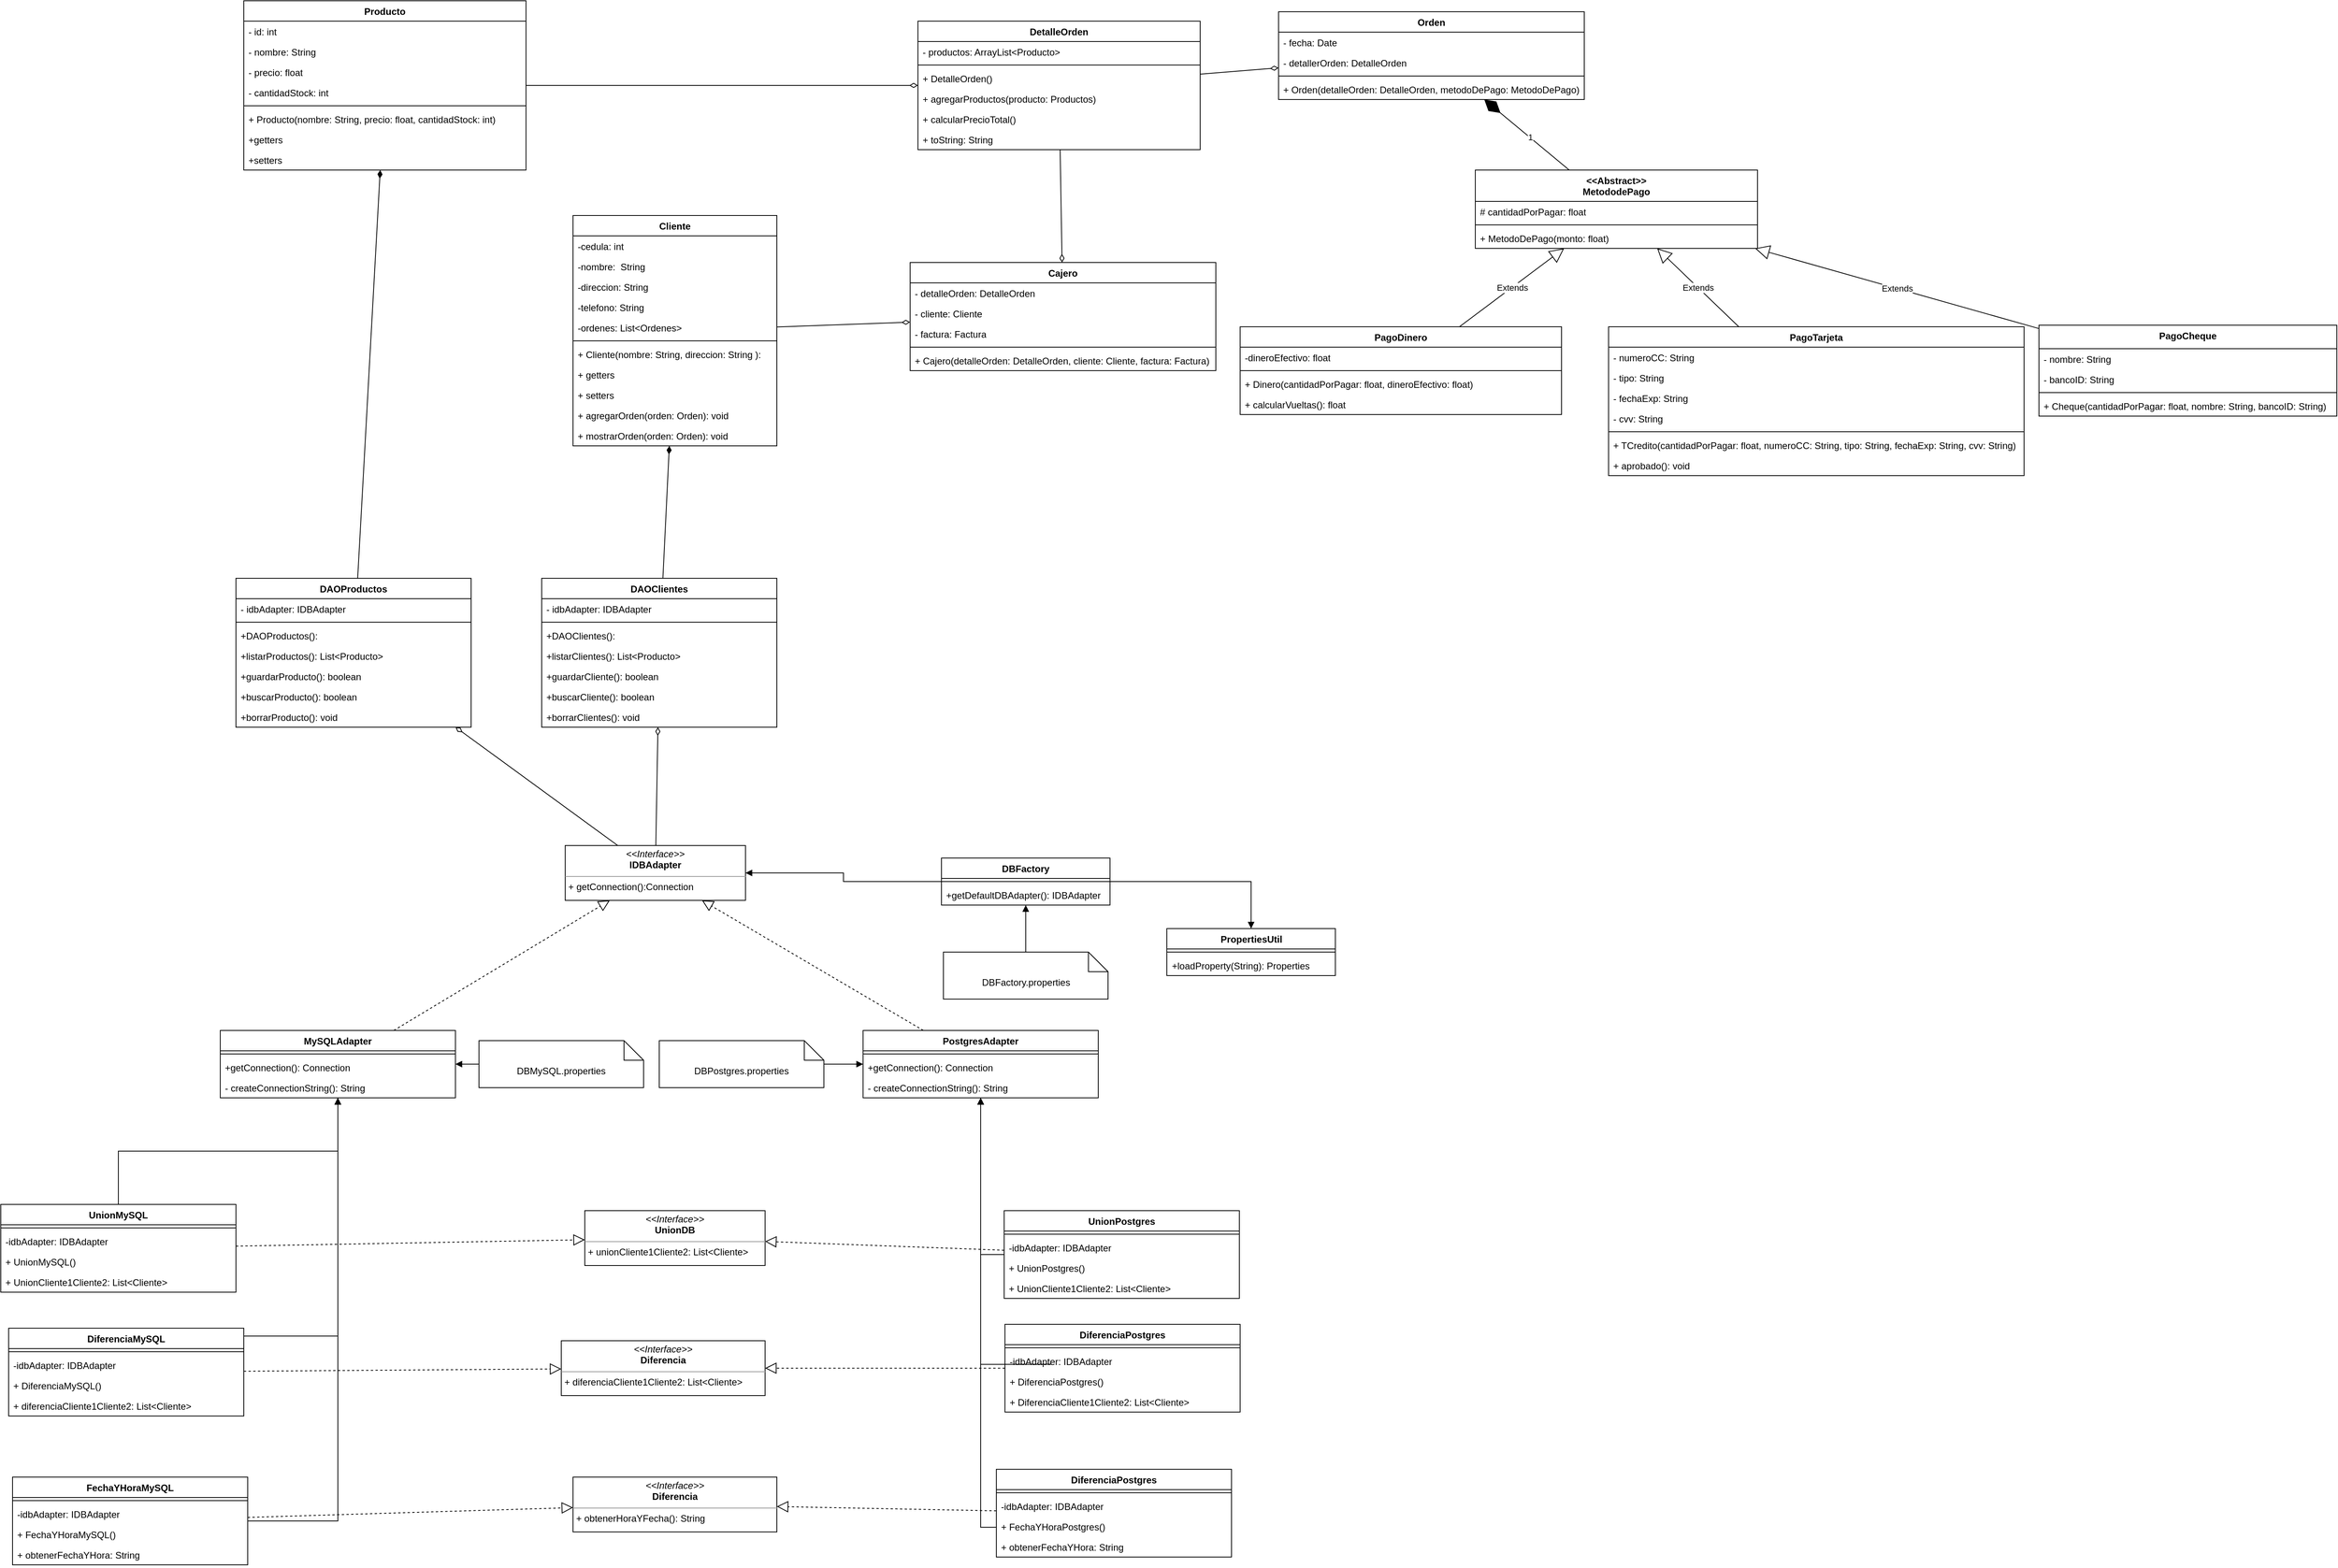 <mxfile version="22.1.3" type="github">
  <diagram id="C5RBs43oDa-KdzZeNtuy" name="Page-1">
    <mxGraphModel dx="3534" dy="855" grid="1" gridSize="10" guides="1" tooltips="1" connect="1" arrows="1" fold="1" page="1" pageScale="1" pageWidth="827" pageHeight="1169" math="0" shadow="0">
      <root>
        <mxCell id="WIyWlLk6GJQsqaUBKTNV-0" />
        <mxCell id="WIyWlLk6GJQsqaUBKTNV-1" parent="WIyWlLk6GJQsqaUBKTNV-0" />
        <mxCell id="NSn22QtmJ7fBmJfe4fet-0" value="Producto" style="swimlane;fontStyle=1;align=center;verticalAlign=top;childLayout=stackLayout;horizontal=1;startSize=26;horizontalStack=0;resizeParent=1;resizeParentMax=0;resizeLast=0;collapsible=1;marginBottom=0;whiteSpace=wrap;html=1;" vertex="1" parent="WIyWlLk6GJQsqaUBKTNV-1">
          <mxGeometry x="-1090" y="86" width="360" height="216" as="geometry" />
        </mxCell>
        <mxCell id="NSn22QtmJ7fBmJfe4fet-4" value="- id: int" style="text;strokeColor=none;fillColor=none;align=left;verticalAlign=top;spacingLeft=4;spacingRight=4;overflow=hidden;rotatable=0;points=[[0,0.5],[1,0.5]];portConstraint=eastwest;whiteSpace=wrap;html=1;" vertex="1" parent="NSn22QtmJ7fBmJfe4fet-0">
          <mxGeometry y="26" width="360" height="26" as="geometry" />
        </mxCell>
        <mxCell id="NSn22QtmJ7fBmJfe4fet-1" value="- nombre: String" style="text;strokeColor=none;fillColor=none;align=left;verticalAlign=top;spacingLeft=4;spacingRight=4;overflow=hidden;rotatable=0;points=[[0,0.5],[1,0.5]];portConstraint=eastwest;whiteSpace=wrap;html=1;" vertex="1" parent="NSn22QtmJ7fBmJfe4fet-0">
          <mxGeometry y="52" width="360" height="26" as="geometry" />
        </mxCell>
        <mxCell id="NSn22QtmJ7fBmJfe4fet-2" value="- precio: float" style="text;strokeColor=none;fillColor=none;align=left;verticalAlign=top;spacingLeft=4;spacingRight=4;overflow=hidden;rotatable=0;points=[[0,0.5],[1,0.5]];portConstraint=eastwest;whiteSpace=wrap;html=1;" vertex="1" parent="NSn22QtmJ7fBmJfe4fet-0">
          <mxGeometry y="78" width="360" height="26" as="geometry" />
        </mxCell>
        <mxCell id="NSn22QtmJ7fBmJfe4fet-3" value="- cantidadStock: int" style="text;strokeColor=none;fillColor=none;align=left;verticalAlign=top;spacingLeft=4;spacingRight=4;overflow=hidden;rotatable=0;points=[[0,0.5],[1,0.5]];portConstraint=eastwest;whiteSpace=wrap;html=1;" vertex="1" parent="NSn22QtmJ7fBmJfe4fet-0">
          <mxGeometry y="104" width="360" height="26" as="geometry" />
        </mxCell>
        <mxCell id="NSn22QtmJ7fBmJfe4fet-5" value="" style="line;strokeWidth=1;fillColor=none;align=left;verticalAlign=middle;spacingTop=-1;spacingLeft=3;spacingRight=3;rotatable=0;labelPosition=right;points=[];portConstraint=eastwest;strokeColor=inherit;" vertex="1" parent="NSn22QtmJ7fBmJfe4fet-0">
          <mxGeometry y="130" width="360" height="8" as="geometry" />
        </mxCell>
        <mxCell id="NSn22QtmJ7fBmJfe4fet-6" value="+ Producto(nombre: String, precio: float, cantidadStock: int)" style="text;strokeColor=none;fillColor=none;align=left;verticalAlign=top;spacingLeft=4;spacingRight=4;overflow=hidden;rotatable=0;points=[[0,0.5],[1,0.5]];portConstraint=eastwest;whiteSpace=wrap;html=1;" vertex="1" parent="NSn22QtmJ7fBmJfe4fet-0">
          <mxGeometry y="138" width="360" height="26" as="geometry" />
        </mxCell>
        <mxCell id="NSn22QtmJ7fBmJfe4fet-7" value="+getters" style="text;strokeColor=none;fillColor=none;align=left;verticalAlign=top;spacingLeft=4;spacingRight=4;overflow=hidden;rotatable=0;points=[[0,0.5],[1,0.5]];portConstraint=eastwest;whiteSpace=wrap;html=1;" vertex="1" parent="NSn22QtmJ7fBmJfe4fet-0">
          <mxGeometry y="164" width="360" height="26" as="geometry" />
        </mxCell>
        <mxCell id="NSn22QtmJ7fBmJfe4fet-8" value="+setters" style="text;strokeColor=none;fillColor=none;align=left;verticalAlign=top;spacingLeft=4;spacingRight=4;overflow=hidden;rotatable=0;points=[[0,0.5],[1,0.5]];portConstraint=eastwest;whiteSpace=wrap;html=1;" vertex="1" parent="NSn22QtmJ7fBmJfe4fet-0">
          <mxGeometry y="190" width="360" height="26" as="geometry" />
        </mxCell>
        <mxCell id="NSn22QtmJ7fBmJfe4fet-9" value="DetalleOrden" style="swimlane;fontStyle=1;align=center;verticalAlign=top;childLayout=stackLayout;horizontal=1;startSize=26;horizontalStack=0;resizeParent=1;resizeParentMax=0;resizeLast=0;collapsible=1;marginBottom=0;whiteSpace=wrap;html=1;" vertex="1" parent="WIyWlLk6GJQsqaUBKTNV-1">
          <mxGeometry x="-230" y="112" width="360" height="164" as="geometry" />
        </mxCell>
        <mxCell id="NSn22QtmJ7fBmJfe4fet-13" value="- productos: ArrayList&amp;lt;Producto&amp;gt;" style="text;strokeColor=none;fillColor=none;align=left;verticalAlign=top;spacingLeft=4;spacingRight=4;overflow=hidden;rotatable=0;points=[[0,0.5],[1,0.5]];portConstraint=eastwest;whiteSpace=wrap;html=1;" vertex="1" parent="NSn22QtmJ7fBmJfe4fet-9">
          <mxGeometry y="26" width="360" height="26" as="geometry" />
        </mxCell>
        <mxCell id="NSn22QtmJ7fBmJfe4fet-14" value="" style="line;strokeWidth=1;fillColor=none;align=left;verticalAlign=middle;spacingTop=-1;spacingLeft=3;spacingRight=3;rotatable=0;labelPosition=right;points=[];portConstraint=eastwest;strokeColor=inherit;" vertex="1" parent="NSn22QtmJ7fBmJfe4fet-9">
          <mxGeometry y="52" width="360" height="8" as="geometry" />
        </mxCell>
        <mxCell id="NSn22QtmJ7fBmJfe4fet-15" value="+ DetalleOrden()" style="text;strokeColor=none;fillColor=none;align=left;verticalAlign=top;spacingLeft=4;spacingRight=4;overflow=hidden;rotatable=0;points=[[0,0.5],[1,0.5]];portConstraint=eastwest;whiteSpace=wrap;html=1;" vertex="1" parent="NSn22QtmJ7fBmJfe4fet-9">
          <mxGeometry y="60" width="360" height="26" as="geometry" />
        </mxCell>
        <mxCell id="NSn22QtmJ7fBmJfe4fet-86" value="+ agregarProductos(producto: Productos)" style="text;strokeColor=none;fillColor=none;align=left;verticalAlign=top;spacingLeft=4;spacingRight=4;overflow=hidden;rotatable=0;points=[[0,0.5],[1,0.5]];portConstraint=eastwest;whiteSpace=wrap;html=1;" vertex="1" parent="NSn22QtmJ7fBmJfe4fet-9">
          <mxGeometry y="86" width="360" height="26" as="geometry" />
        </mxCell>
        <mxCell id="NSn22QtmJ7fBmJfe4fet-16" value="+ calcularPrecioTotal()" style="text;strokeColor=none;fillColor=none;align=left;verticalAlign=top;spacingLeft=4;spacingRight=4;overflow=hidden;rotatable=0;points=[[0,0.5],[1,0.5]];portConstraint=eastwest;whiteSpace=wrap;html=1;" vertex="1" parent="NSn22QtmJ7fBmJfe4fet-9">
          <mxGeometry y="112" width="360" height="26" as="geometry" />
        </mxCell>
        <mxCell id="NSn22QtmJ7fBmJfe4fet-87" value="+ toString: String" style="text;strokeColor=none;fillColor=none;align=left;verticalAlign=top;spacingLeft=4;spacingRight=4;overflow=hidden;rotatable=0;points=[[0,0.5],[1,0.5]];portConstraint=eastwest;whiteSpace=wrap;html=1;" vertex="1" parent="NSn22QtmJ7fBmJfe4fet-9">
          <mxGeometry y="138" width="360" height="26" as="geometry" />
        </mxCell>
        <mxCell id="NSn22QtmJ7fBmJfe4fet-18" value="Cliente" style="swimlane;fontStyle=1;align=center;verticalAlign=top;childLayout=stackLayout;horizontal=1;startSize=26;horizontalStack=0;resizeParent=1;resizeParentMax=0;resizeLast=0;collapsible=1;marginBottom=0;whiteSpace=wrap;html=1;" vertex="1" parent="WIyWlLk6GJQsqaUBKTNV-1">
          <mxGeometry x="-670" y="360" width="260" height="294" as="geometry" />
        </mxCell>
        <mxCell id="NSn22QtmJ7fBmJfe4fet-19" value="-cedula: int" style="text;strokeColor=none;fillColor=none;align=left;verticalAlign=top;spacingLeft=4;spacingRight=4;overflow=hidden;rotatable=0;points=[[0,0.5],[1,0.5]];portConstraint=eastwest;whiteSpace=wrap;html=1;" vertex="1" parent="NSn22QtmJ7fBmJfe4fet-18">
          <mxGeometry y="26" width="260" height="26" as="geometry" />
        </mxCell>
        <mxCell id="NSn22QtmJ7fBmJfe4fet-81" value="-nombre:&amp;nbsp; String" style="text;strokeColor=none;fillColor=none;align=left;verticalAlign=top;spacingLeft=4;spacingRight=4;overflow=hidden;rotatable=0;points=[[0,0.5],[1,0.5]];portConstraint=eastwest;whiteSpace=wrap;html=1;" vertex="1" parent="NSn22QtmJ7fBmJfe4fet-18">
          <mxGeometry y="52" width="260" height="26" as="geometry" />
        </mxCell>
        <mxCell id="NSn22QtmJ7fBmJfe4fet-20" value="-direccion: String" style="text;strokeColor=none;fillColor=none;align=left;verticalAlign=top;spacingLeft=4;spacingRight=4;overflow=hidden;rotatable=0;points=[[0,0.5],[1,0.5]];portConstraint=eastwest;whiteSpace=wrap;html=1;" vertex="1" parent="NSn22QtmJ7fBmJfe4fet-18">
          <mxGeometry y="78" width="260" height="26" as="geometry" />
        </mxCell>
        <mxCell id="NSn22QtmJ7fBmJfe4fet-82" value="-telefono: String" style="text;strokeColor=none;fillColor=none;align=left;verticalAlign=top;spacingLeft=4;spacingRight=4;overflow=hidden;rotatable=0;points=[[0,0.5],[1,0.5]];portConstraint=eastwest;whiteSpace=wrap;html=1;" vertex="1" parent="NSn22QtmJ7fBmJfe4fet-18">
          <mxGeometry y="104" width="260" height="26" as="geometry" />
        </mxCell>
        <mxCell id="NSn22QtmJ7fBmJfe4fet-83" value="-ordenes: List&amp;lt;Ordenes&amp;gt;" style="text;strokeColor=none;fillColor=none;align=left;verticalAlign=top;spacingLeft=4;spacingRight=4;overflow=hidden;rotatable=0;points=[[0,0.5],[1,0.5]];portConstraint=eastwest;whiteSpace=wrap;html=1;" vertex="1" parent="NSn22QtmJ7fBmJfe4fet-18">
          <mxGeometry y="130" width="260" height="26" as="geometry" />
        </mxCell>
        <mxCell id="NSn22QtmJ7fBmJfe4fet-21" value="" style="line;strokeWidth=1;fillColor=none;align=left;verticalAlign=middle;spacingTop=-1;spacingLeft=3;spacingRight=3;rotatable=0;labelPosition=right;points=[];portConstraint=eastwest;strokeColor=inherit;" vertex="1" parent="NSn22QtmJ7fBmJfe4fet-18">
          <mxGeometry y="156" width="260" height="8" as="geometry" />
        </mxCell>
        <mxCell id="NSn22QtmJ7fBmJfe4fet-22" value="+ Cliente(nombre: String, direccion: String ):&amp;nbsp;" style="text;strokeColor=none;fillColor=none;align=left;verticalAlign=top;spacingLeft=4;spacingRight=4;overflow=hidden;rotatable=0;points=[[0,0.5],[1,0.5]];portConstraint=eastwest;whiteSpace=wrap;html=1;" vertex="1" parent="NSn22QtmJ7fBmJfe4fet-18">
          <mxGeometry y="164" width="260" height="26" as="geometry" />
        </mxCell>
        <mxCell id="NSn22QtmJ7fBmJfe4fet-23" value="+ getters" style="text;strokeColor=none;fillColor=none;align=left;verticalAlign=top;spacingLeft=4;spacingRight=4;overflow=hidden;rotatable=0;points=[[0,0.5],[1,0.5]];portConstraint=eastwest;whiteSpace=wrap;html=1;" vertex="1" parent="NSn22QtmJ7fBmJfe4fet-18">
          <mxGeometry y="190" width="260" height="26" as="geometry" />
        </mxCell>
        <mxCell id="NSn22QtmJ7fBmJfe4fet-24" value="+ setters" style="text;strokeColor=none;fillColor=none;align=left;verticalAlign=top;spacingLeft=4;spacingRight=4;overflow=hidden;rotatable=0;points=[[0,0.5],[1,0.5]];portConstraint=eastwest;whiteSpace=wrap;html=1;" vertex="1" parent="NSn22QtmJ7fBmJfe4fet-18">
          <mxGeometry y="216" width="260" height="26" as="geometry" />
        </mxCell>
        <mxCell id="NSn22QtmJ7fBmJfe4fet-84" value="+ agregarOrden(orden: Orden): void" style="text;strokeColor=none;fillColor=none;align=left;verticalAlign=top;spacingLeft=4;spacingRight=4;overflow=hidden;rotatable=0;points=[[0,0.5],[1,0.5]];portConstraint=eastwest;whiteSpace=wrap;html=1;" vertex="1" parent="NSn22QtmJ7fBmJfe4fet-18">
          <mxGeometry y="242" width="260" height="26" as="geometry" />
        </mxCell>
        <mxCell id="NSn22QtmJ7fBmJfe4fet-85" value="+ mostrarOrden(orden: Orden): void" style="text;strokeColor=none;fillColor=none;align=left;verticalAlign=top;spacingLeft=4;spacingRight=4;overflow=hidden;rotatable=0;points=[[0,0.5],[1,0.5]];portConstraint=eastwest;whiteSpace=wrap;html=1;" vertex="1" parent="NSn22QtmJ7fBmJfe4fet-18">
          <mxGeometry y="268" width="260" height="26" as="geometry" />
        </mxCell>
        <mxCell id="NSn22QtmJ7fBmJfe4fet-47" value="Extends" style="endArrow=block;endSize=16;endFill=0;html=1;rounded=0;" edge="1" parent="WIyWlLk6GJQsqaUBKTNV-1" target="NSn22QtmJ7fBmJfe4fet-93" source="NSn22QtmJ7fBmJfe4fet-118">
          <mxGeometry width="160" relative="1" as="geometry">
            <mxPoint x="650.208" y="622" as="sourcePoint" />
            <mxPoint x="803.5" y="421.37" as="targetPoint" />
          </mxGeometry>
        </mxCell>
        <mxCell id="NSn22QtmJ7fBmJfe4fet-48" value="Extends" style="endArrow=block;endSize=16;endFill=0;html=1;rounded=0;" edge="1" parent="WIyWlLk6GJQsqaUBKTNV-1" source="NSn22QtmJ7fBmJfe4fet-110" target="NSn22QtmJ7fBmJfe4fet-93">
          <mxGeometry width="160" relative="1" as="geometry">
            <mxPoint x="663.5" y="441.37" as="sourcePoint" />
            <mxPoint x="609.5" y="334.37" as="targetPoint" />
            <Array as="points" />
          </mxGeometry>
        </mxCell>
        <mxCell id="NSn22QtmJ7fBmJfe4fet-49" value="Extends" style="endArrow=block;endSize=16;endFill=0;html=1;rounded=0;" edge="1" parent="WIyWlLk6GJQsqaUBKTNV-1" source="NSn22QtmJ7fBmJfe4fet-100" target="NSn22QtmJ7fBmJfe4fet-93">
          <mxGeometry width="160" relative="1" as="geometry">
            <mxPoint x="1241" y="508.675" as="sourcePoint" />
            <mxPoint x="619.5" y="344.37" as="targetPoint" />
          </mxGeometry>
        </mxCell>
        <mxCell id="NSn22QtmJ7fBmJfe4fet-50" style="edgeStyle=none;shape=connector;rounded=0;orthogonalLoop=1;jettySize=auto;html=1;labelBackgroundColor=default;strokeColor=default;align=left;verticalAlign=bottom;fontFamily=Helvetica;fontSize=11;fontColor=default;endArrow=diamondThin;endFill=1;endSize=24;" edge="1" parent="WIyWlLk6GJQsqaUBKTNV-1" source="NSn22QtmJ7fBmJfe4fet-93" target="NSn22QtmJ7fBmJfe4fet-123">
          <mxGeometry relative="1" as="geometry">
            <mxPoint x="472" y="573" as="targetPoint" />
          </mxGeometry>
        </mxCell>
        <mxCell id="NSn22QtmJ7fBmJfe4fet-51" value="1" style="edgeLabel;html=1;align=center;verticalAlign=middle;resizable=0;points=[];fontSize=11;fontFamily=Helvetica;fontColor=default;" vertex="1" connectable="0" parent="NSn22QtmJ7fBmJfe4fet-50">
          <mxGeometry x="-0.067" relative="1" as="geometry">
            <mxPoint as="offset" />
          </mxGeometry>
        </mxCell>
        <mxCell id="NSn22QtmJ7fBmJfe4fet-64" value="DAOProductos" style="swimlane;fontStyle=1;align=center;verticalAlign=top;childLayout=stackLayout;horizontal=1;startSize=26;horizontalStack=0;resizeParent=1;resizeParentMax=0;resizeLast=0;collapsible=1;marginBottom=0;whiteSpace=wrap;html=1;" vertex="1" parent="WIyWlLk6GJQsqaUBKTNV-1">
          <mxGeometry x="-1100" y="823" width="300" height="190" as="geometry" />
        </mxCell>
        <mxCell id="NSn22QtmJ7fBmJfe4fet-65" value="- idbAdapter: IDBAdapter" style="text;strokeColor=none;fillColor=none;align=left;verticalAlign=top;spacingLeft=4;spacingRight=4;overflow=hidden;rotatable=0;points=[[0,0.5],[1,0.5]];portConstraint=eastwest;whiteSpace=wrap;html=1;" vertex="1" parent="NSn22QtmJ7fBmJfe4fet-64">
          <mxGeometry y="26" width="300" height="26" as="geometry" />
        </mxCell>
        <mxCell id="NSn22QtmJ7fBmJfe4fet-66" value="" style="line;strokeWidth=1;fillColor=none;align=left;verticalAlign=middle;spacingTop=-1;spacingLeft=3;spacingRight=3;rotatable=0;labelPosition=right;points=[];portConstraint=eastwest;strokeColor=inherit;" vertex="1" parent="NSn22QtmJ7fBmJfe4fet-64">
          <mxGeometry y="52" width="300" height="8" as="geometry" />
        </mxCell>
        <mxCell id="NSn22QtmJ7fBmJfe4fet-67" value="+DAOProductos():" style="text;strokeColor=none;fillColor=none;align=left;verticalAlign=top;spacingLeft=4;spacingRight=4;overflow=hidden;rotatable=0;points=[[0,0.5],[1,0.5]];portConstraint=eastwest;whiteSpace=wrap;html=1;" vertex="1" parent="NSn22QtmJ7fBmJfe4fet-64">
          <mxGeometry y="60" width="300" height="26" as="geometry" />
        </mxCell>
        <mxCell id="NSn22QtmJ7fBmJfe4fet-69" value="+listarProductos(): List&amp;lt;Producto&amp;gt;" style="text;strokeColor=none;fillColor=none;align=left;verticalAlign=top;spacingLeft=4;spacingRight=4;overflow=hidden;rotatable=0;points=[[0,0.5],[1,0.5]];portConstraint=eastwest;whiteSpace=wrap;html=1;" vertex="1" parent="NSn22QtmJ7fBmJfe4fet-64">
          <mxGeometry y="86" width="300" height="26" as="geometry" />
        </mxCell>
        <mxCell id="NSn22QtmJ7fBmJfe4fet-71" value="+guardarProducto(): boolean" style="text;strokeColor=none;fillColor=none;align=left;verticalAlign=top;spacingLeft=4;spacingRight=4;overflow=hidden;rotatable=0;points=[[0,0.5],[1,0.5]];portConstraint=eastwest;whiteSpace=wrap;html=1;" vertex="1" parent="NSn22QtmJ7fBmJfe4fet-64">
          <mxGeometry y="112" width="300" height="26" as="geometry" />
        </mxCell>
        <mxCell id="NSn22QtmJ7fBmJfe4fet-70" value="+buscarProducto(): boolean" style="text;strokeColor=none;fillColor=none;align=left;verticalAlign=top;spacingLeft=4;spacingRight=4;overflow=hidden;rotatable=0;points=[[0,0.5],[1,0.5]];portConstraint=eastwest;whiteSpace=wrap;html=1;" vertex="1" parent="NSn22QtmJ7fBmJfe4fet-64">
          <mxGeometry y="138" width="300" height="26" as="geometry" />
        </mxCell>
        <mxCell id="NSn22QtmJ7fBmJfe4fet-72" value="+borrarProducto(): void" style="text;strokeColor=none;fillColor=none;align=left;verticalAlign=top;spacingLeft=4;spacingRight=4;overflow=hidden;rotatable=0;points=[[0,0.5],[1,0.5]];portConstraint=eastwest;whiteSpace=wrap;html=1;" vertex="1" parent="NSn22QtmJ7fBmJfe4fet-64">
          <mxGeometry y="164" width="300" height="26" as="geometry" />
        </mxCell>
        <mxCell id="NSn22QtmJ7fBmJfe4fet-68" value="&lt;p style=&quot;margin:0px;margin-top:4px;text-align:center;&quot;&gt;&lt;i&gt;&amp;lt;&amp;lt;Interface&amp;gt;&amp;gt;&lt;/i&gt;&lt;br&gt;&lt;b&gt;IDBAdapter&lt;/b&gt;&lt;/p&gt;&lt;hr size=&quot;1&quot;&gt;&lt;p style=&quot;margin:0px;margin-left:4px;&quot;&gt;+ getConnection():Connection&lt;/p&gt;" style="verticalAlign=top;align=left;overflow=fill;fontSize=12;fontFamily=Helvetica;html=1;whiteSpace=wrap;" vertex="1" parent="WIyWlLk6GJQsqaUBKTNV-1">
          <mxGeometry x="-680" y="1164" width="230" height="70" as="geometry" />
        </mxCell>
        <mxCell id="NSn22QtmJ7fBmJfe4fet-73" value="DAOClientes" style="swimlane;fontStyle=1;align=center;verticalAlign=top;childLayout=stackLayout;horizontal=1;startSize=26;horizontalStack=0;resizeParent=1;resizeParentMax=0;resizeLast=0;collapsible=1;marginBottom=0;whiteSpace=wrap;html=1;" vertex="1" parent="WIyWlLk6GJQsqaUBKTNV-1">
          <mxGeometry x="-710" y="823" width="300" height="190" as="geometry" />
        </mxCell>
        <mxCell id="NSn22QtmJ7fBmJfe4fet-74" value="- idbAdapter: IDBAdapter" style="text;strokeColor=none;fillColor=none;align=left;verticalAlign=top;spacingLeft=4;spacingRight=4;overflow=hidden;rotatable=0;points=[[0,0.5],[1,0.5]];portConstraint=eastwest;whiteSpace=wrap;html=1;" vertex="1" parent="NSn22QtmJ7fBmJfe4fet-73">
          <mxGeometry y="26" width="300" height="26" as="geometry" />
        </mxCell>
        <mxCell id="NSn22QtmJ7fBmJfe4fet-75" value="" style="line;strokeWidth=1;fillColor=none;align=left;verticalAlign=middle;spacingTop=-1;spacingLeft=3;spacingRight=3;rotatable=0;labelPosition=right;points=[];portConstraint=eastwest;strokeColor=inherit;" vertex="1" parent="NSn22QtmJ7fBmJfe4fet-73">
          <mxGeometry y="52" width="300" height="8" as="geometry" />
        </mxCell>
        <mxCell id="NSn22QtmJ7fBmJfe4fet-76" value="+DAOClientes():" style="text;strokeColor=none;fillColor=none;align=left;verticalAlign=top;spacingLeft=4;spacingRight=4;overflow=hidden;rotatable=0;points=[[0,0.5],[1,0.5]];portConstraint=eastwest;whiteSpace=wrap;html=1;" vertex="1" parent="NSn22QtmJ7fBmJfe4fet-73">
          <mxGeometry y="60" width="300" height="26" as="geometry" />
        </mxCell>
        <mxCell id="NSn22QtmJ7fBmJfe4fet-77" value="+listarClientes(): List&amp;lt;Producto&amp;gt;" style="text;strokeColor=none;fillColor=none;align=left;verticalAlign=top;spacingLeft=4;spacingRight=4;overflow=hidden;rotatable=0;points=[[0,0.5],[1,0.5]];portConstraint=eastwest;whiteSpace=wrap;html=1;" vertex="1" parent="NSn22QtmJ7fBmJfe4fet-73">
          <mxGeometry y="86" width="300" height="26" as="geometry" />
        </mxCell>
        <mxCell id="NSn22QtmJ7fBmJfe4fet-78" value="+guardarCliente(): boolean" style="text;strokeColor=none;fillColor=none;align=left;verticalAlign=top;spacingLeft=4;spacingRight=4;overflow=hidden;rotatable=0;points=[[0,0.5],[1,0.5]];portConstraint=eastwest;whiteSpace=wrap;html=1;" vertex="1" parent="NSn22QtmJ7fBmJfe4fet-73">
          <mxGeometry y="112" width="300" height="26" as="geometry" />
        </mxCell>
        <mxCell id="NSn22QtmJ7fBmJfe4fet-79" value="+buscarCliente(): boolean" style="text;strokeColor=none;fillColor=none;align=left;verticalAlign=top;spacingLeft=4;spacingRight=4;overflow=hidden;rotatable=0;points=[[0,0.5],[1,0.5]];portConstraint=eastwest;whiteSpace=wrap;html=1;" vertex="1" parent="NSn22QtmJ7fBmJfe4fet-73">
          <mxGeometry y="138" width="300" height="26" as="geometry" />
        </mxCell>
        <mxCell id="NSn22QtmJ7fBmJfe4fet-80" value="+borrarClientes(): void" style="text;strokeColor=none;fillColor=none;align=left;verticalAlign=top;spacingLeft=4;spacingRight=4;overflow=hidden;rotatable=0;points=[[0,0.5],[1,0.5]];portConstraint=eastwest;whiteSpace=wrap;html=1;" vertex="1" parent="NSn22QtmJ7fBmJfe4fet-73">
          <mxGeometry y="164" width="300" height="26" as="geometry" />
        </mxCell>
        <mxCell id="NSn22QtmJ7fBmJfe4fet-93" value="&amp;lt;&amp;lt;Abstract&amp;gt;&amp;gt;&lt;br&gt;MetododePago" style="swimlane;fontStyle=1;align=center;verticalAlign=top;childLayout=stackLayout;horizontal=1;startSize=40;horizontalStack=0;resizeParent=1;resizeParentMax=0;resizeLast=0;collapsible=1;marginBottom=0;whiteSpace=wrap;html=1;" vertex="1" parent="WIyWlLk6GJQsqaUBKTNV-1">
          <mxGeometry x="481" y="302" width="360" height="100" as="geometry" />
        </mxCell>
        <mxCell id="NSn22QtmJ7fBmJfe4fet-94" value="# cantidadPorPagar: float" style="text;strokeColor=none;fillColor=none;align=left;verticalAlign=top;spacingLeft=4;spacingRight=4;overflow=hidden;rotatable=0;points=[[0,0.5],[1,0.5]];portConstraint=eastwest;whiteSpace=wrap;html=1;" vertex="1" parent="NSn22QtmJ7fBmJfe4fet-93">
          <mxGeometry y="40" width="360" height="26" as="geometry" />
        </mxCell>
        <mxCell id="NSn22QtmJ7fBmJfe4fet-95" value="" style="line;strokeWidth=1;fillColor=none;align=left;verticalAlign=middle;spacingTop=-1;spacingLeft=3;spacingRight=3;rotatable=0;labelPosition=right;points=[];portConstraint=eastwest;strokeColor=inherit;" vertex="1" parent="NSn22QtmJ7fBmJfe4fet-93">
          <mxGeometry y="66" width="360" height="8" as="geometry" />
        </mxCell>
        <mxCell id="NSn22QtmJ7fBmJfe4fet-96" value="+ MetodoDePago(monto: float)" style="text;strokeColor=none;fillColor=none;align=left;verticalAlign=top;spacingLeft=4;spacingRight=4;overflow=hidden;rotatable=0;points=[[0,0.5],[1,0.5]];portConstraint=eastwest;whiteSpace=wrap;html=1;" vertex="1" parent="NSn22QtmJ7fBmJfe4fet-93">
          <mxGeometry y="74" width="360" height="26" as="geometry" />
        </mxCell>
        <mxCell id="NSn22QtmJ7fBmJfe4fet-100" value="PagoCheque" style="swimlane;fontStyle=1;align=center;verticalAlign=top;childLayout=stackLayout;horizontal=1;startSize=30;horizontalStack=0;resizeParent=1;resizeParentMax=0;resizeLast=0;collapsible=1;marginBottom=0;whiteSpace=wrap;html=1;" vertex="1" parent="WIyWlLk6GJQsqaUBKTNV-1">
          <mxGeometry x="1200" y="500" width="380" height="116" as="geometry" />
        </mxCell>
        <mxCell id="NSn22QtmJ7fBmJfe4fet-101" value="- nombre: String" style="text;strokeColor=none;fillColor=none;align=left;verticalAlign=top;spacingLeft=4;spacingRight=4;overflow=hidden;rotatable=0;points=[[0,0.5],[1,0.5]];portConstraint=eastwest;whiteSpace=wrap;html=1;" vertex="1" parent="NSn22QtmJ7fBmJfe4fet-100">
          <mxGeometry y="30" width="380" height="26" as="geometry" />
        </mxCell>
        <mxCell id="NSn22QtmJ7fBmJfe4fet-104" value="- bancoID: String" style="text;strokeColor=none;fillColor=none;align=left;verticalAlign=top;spacingLeft=4;spacingRight=4;overflow=hidden;rotatable=0;points=[[0,0.5],[1,0.5]];portConstraint=eastwest;whiteSpace=wrap;html=1;" vertex="1" parent="NSn22QtmJ7fBmJfe4fet-100">
          <mxGeometry y="56" width="380" height="26" as="geometry" />
        </mxCell>
        <mxCell id="NSn22QtmJ7fBmJfe4fet-102" value="" style="line;strokeWidth=1;fillColor=none;align=left;verticalAlign=middle;spacingTop=-1;spacingLeft=3;spacingRight=3;rotatable=0;labelPosition=right;points=[];portConstraint=eastwest;strokeColor=inherit;" vertex="1" parent="NSn22QtmJ7fBmJfe4fet-100">
          <mxGeometry y="82" width="380" height="8" as="geometry" />
        </mxCell>
        <mxCell id="NSn22QtmJ7fBmJfe4fet-103" value="+ Cheque(cantidadPorPagar: float, nombre: String, bancoID: String)" style="text;strokeColor=none;fillColor=none;align=left;verticalAlign=top;spacingLeft=4;spacingRight=4;overflow=hidden;rotatable=0;points=[[0,0.5],[1,0.5]];portConstraint=eastwest;whiteSpace=wrap;html=1;" vertex="1" parent="NSn22QtmJ7fBmJfe4fet-100">
          <mxGeometry y="90" width="380" height="26" as="geometry" />
        </mxCell>
        <mxCell id="NSn22QtmJ7fBmJfe4fet-110" value="PagoTarjeta" style="swimlane;fontStyle=1;align=center;verticalAlign=top;childLayout=stackLayout;horizontal=1;startSize=26;horizontalStack=0;resizeParent=1;resizeParentMax=0;resizeLast=0;collapsible=1;marginBottom=0;whiteSpace=wrap;html=1;" vertex="1" parent="WIyWlLk6GJQsqaUBKTNV-1">
          <mxGeometry x="651" y="502" width="530" height="190" as="geometry" />
        </mxCell>
        <mxCell id="NSn22QtmJ7fBmJfe4fet-111" value="- numeroCC: String" style="text;strokeColor=none;fillColor=none;align=left;verticalAlign=top;spacingLeft=4;spacingRight=4;overflow=hidden;rotatable=0;points=[[0,0.5],[1,0.5]];portConstraint=eastwest;whiteSpace=wrap;html=1;" vertex="1" parent="NSn22QtmJ7fBmJfe4fet-110">
          <mxGeometry y="26" width="530" height="26" as="geometry" />
        </mxCell>
        <mxCell id="NSn22QtmJ7fBmJfe4fet-112" value="- tipo: String" style="text;strokeColor=none;fillColor=none;align=left;verticalAlign=top;spacingLeft=4;spacingRight=4;overflow=hidden;rotatable=0;points=[[0,0.5],[1,0.5]];portConstraint=eastwest;whiteSpace=wrap;html=1;" vertex="1" parent="NSn22QtmJ7fBmJfe4fet-110">
          <mxGeometry y="52" width="530" height="26" as="geometry" />
        </mxCell>
        <mxCell id="NSn22QtmJ7fBmJfe4fet-113" value="- fechaExp: String" style="text;strokeColor=none;fillColor=none;align=left;verticalAlign=top;spacingLeft=4;spacingRight=4;overflow=hidden;rotatable=0;points=[[0,0.5],[1,0.5]];portConstraint=eastwest;whiteSpace=wrap;html=1;" vertex="1" parent="NSn22QtmJ7fBmJfe4fet-110">
          <mxGeometry y="78" width="530" height="26" as="geometry" />
        </mxCell>
        <mxCell id="NSn22QtmJ7fBmJfe4fet-114" value="- cvv: String" style="text;strokeColor=none;fillColor=none;align=left;verticalAlign=top;spacingLeft=4;spacingRight=4;overflow=hidden;rotatable=0;points=[[0,0.5],[1,0.5]];portConstraint=eastwest;whiteSpace=wrap;html=1;" vertex="1" parent="NSn22QtmJ7fBmJfe4fet-110">
          <mxGeometry y="104" width="530" height="26" as="geometry" />
        </mxCell>
        <mxCell id="NSn22QtmJ7fBmJfe4fet-115" value="" style="line;strokeWidth=1;fillColor=none;align=left;verticalAlign=middle;spacingTop=-1;spacingLeft=3;spacingRight=3;rotatable=0;labelPosition=right;points=[];portConstraint=eastwest;strokeColor=inherit;" vertex="1" parent="NSn22QtmJ7fBmJfe4fet-110">
          <mxGeometry y="130" width="530" height="8" as="geometry" />
        </mxCell>
        <mxCell id="NSn22QtmJ7fBmJfe4fet-116" value="+ TCredito(cantidadPorPagar: float, numeroCC: String, tipo: String, fechaExp: String, cvv: String)" style="text;strokeColor=none;fillColor=none;align=left;verticalAlign=top;spacingLeft=4;spacingRight=4;overflow=hidden;rotatable=0;points=[[0,0.5],[1,0.5]];portConstraint=eastwest;whiteSpace=wrap;html=1;" vertex="1" parent="NSn22QtmJ7fBmJfe4fet-110">
          <mxGeometry y="138" width="530" height="26" as="geometry" />
        </mxCell>
        <mxCell id="NSn22QtmJ7fBmJfe4fet-117" value="+ aprobado(): void" style="text;strokeColor=none;fillColor=none;align=left;verticalAlign=top;spacingLeft=4;spacingRight=4;overflow=hidden;rotatable=0;points=[[0,0.5],[1,0.5]];portConstraint=eastwest;whiteSpace=wrap;html=1;" vertex="1" parent="NSn22QtmJ7fBmJfe4fet-110">
          <mxGeometry y="164" width="530" height="26" as="geometry" />
        </mxCell>
        <mxCell id="NSn22QtmJ7fBmJfe4fet-118" value="PagoDinero" style="swimlane;fontStyle=1;align=center;verticalAlign=top;childLayout=stackLayout;horizontal=1;startSize=26;horizontalStack=0;resizeParent=1;resizeParentMax=0;resizeLast=0;collapsible=1;marginBottom=0;whiteSpace=wrap;html=1;" vertex="1" parent="WIyWlLk6GJQsqaUBKTNV-1">
          <mxGeometry x="181" y="502" width="410" height="112" as="geometry" />
        </mxCell>
        <mxCell id="NSn22QtmJ7fBmJfe4fet-119" value="-dineroEfectivo: float" style="text;strokeColor=none;fillColor=none;align=left;verticalAlign=top;spacingLeft=4;spacingRight=4;overflow=hidden;rotatable=0;points=[[0,0.5],[1,0.5]];portConstraint=eastwest;whiteSpace=wrap;html=1;" vertex="1" parent="NSn22QtmJ7fBmJfe4fet-118">
          <mxGeometry y="26" width="410" height="26" as="geometry" />
        </mxCell>
        <mxCell id="NSn22QtmJ7fBmJfe4fet-120" value="" style="line;strokeWidth=1;fillColor=none;align=left;verticalAlign=middle;spacingTop=-1;spacingLeft=3;spacingRight=3;rotatable=0;labelPosition=right;points=[];portConstraint=eastwest;strokeColor=inherit;" vertex="1" parent="NSn22QtmJ7fBmJfe4fet-118">
          <mxGeometry y="52" width="410" height="8" as="geometry" />
        </mxCell>
        <mxCell id="NSn22QtmJ7fBmJfe4fet-121" value="+ Dinero(cantidadPorPagar: float, dineroEfectivo: float)" style="text;strokeColor=none;fillColor=none;align=left;verticalAlign=top;spacingLeft=4;spacingRight=4;overflow=hidden;rotatable=0;points=[[0,0.5],[1,0.5]];portConstraint=eastwest;whiteSpace=wrap;html=1;" vertex="1" parent="NSn22QtmJ7fBmJfe4fet-118">
          <mxGeometry y="60" width="410" height="26" as="geometry" />
        </mxCell>
        <mxCell id="NSn22QtmJ7fBmJfe4fet-122" value="+ calcularVueltas(): float" style="text;strokeColor=none;fillColor=none;align=left;verticalAlign=top;spacingLeft=4;spacingRight=4;overflow=hidden;rotatable=0;points=[[0,0.5],[1,0.5]];portConstraint=eastwest;whiteSpace=wrap;html=1;" vertex="1" parent="NSn22QtmJ7fBmJfe4fet-118">
          <mxGeometry y="86" width="410" height="26" as="geometry" />
        </mxCell>
        <mxCell id="NSn22QtmJ7fBmJfe4fet-123" value="Orden" style="swimlane;fontStyle=1;align=center;verticalAlign=top;childLayout=stackLayout;horizontal=1;startSize=26;horizontalStack=0;resizeParent=1;resizeParentMax=0;resizeLast=0;collapsible=1;marginBottom=0;whiteSpace=wrap;html=1;" vertex="1" parent="WIyWlLk6GJQsqaUBKTNV-1">
          <mxGeometry x="230" y="100" width="390" height="112" as="geometry" />
        </mxCell>
        <mxCell id="NSn22QtmJ7fBmJfe4fet-124" value="- fecha: Date" style="text;strokeColor=none;fillColor=none;align=left;verticalAlign=top;spacingLeft=4;spacingRight=4;overflow=hidden;rotatable=0;points=[[0,0.5],[1,0.5]];portConstraint=eastwest;whiteSpace=wrap;html=1;" vertex="1" parent="NSn22QtmJ7fBmJfe4fet-123">
          <mxGeometry y="26" width="390" height="26" as="geometry" />
        </mxCell>
        <mxCell id="NSn22QtmJ7fBmJfe4fet-130" value="- detallerOrden: DetalleOrden" style="text;strokeColor=none;fillColor=none;align=left;verticalAlign=top;spacingLeft=4;spacingRight=4;overflow=hidden;rotatable=0;points=[[0,0.5],[1,0.5]];portConstraint=eastwest;whiteSpace=wrap;html=1;" vertex="1" parent="NSn22QtmJ7fBmJfe4fet-123">
          <mxGeometry y="52" width="390" height="26" as="geometry" />
        </mxCell>
        <mxCell id="NSn22QtmJ7fBmJfe4fet-125" value="" style="line;strokeWidth=1;fillColor=none;align=left;verticalAlign=middle;spacingTop=-1;spacingLeft=3;spacingRight=3;rotatable=0;labelPosition=right;points=[];portConstraint=eastwest;strokeColor=inherit;" vertex="1" parent="NSn22QtmJ7fBmJfe4fet-123">
          <mxGeometry y="78" width="390" height="8" as="geometry" />
        </mxCell>
        <mxCell id="NSn22QtmJ7fBmJfe4fet-126" value="+ Orden(detalleOrden: DetalleOrden, metodoDePago: MetodoDePago)" style="text;strokeColor=none;fillColor=none;align=left;verticalAlign=top;spacingLeft=4;spacingRight=4;overflow=hidden;rotatable=0;points=[[0,0.5],[1,0.5]];portConstraint=eastwest;whiteSpace=wrap;html=1;" vertex="1" parent="NSn22QtmJ7fBmJfe4fet-123">
          <mxGeometry y="86" width="390" height="26" as="geometry" />
        </mxCell>
        <mxCell id="NSn22QtmJ7fBmJfe4fet-131" value="DBMySQL.properties" style="shape=note2;boundedLbl=1;whiteSpace=wrap;html=1;size=25;verticalAlign=top;align=center;" vertex="1" parent="WIyWlLk6GJQsqaUBKTNV-1">
          <mxGeometry x="-790" y="1413" width="210" height="60" as="geometry" />
        </mxCell>
        <mxCell id="NSn22QtmJ7fBmJfe4fet-136" value="DBPostgres.properties" style="shape=note2;boundedLbl=1;whiteSpace=wrap;html=1;size=25;verticalAlign=top;align=center;" vertex="1" parent="WIyWlLk6GJQsqaUBKTNV-1">
          <mxGeometry x="-560" y="1413" width="210" height="60" as="geometry" />
        </mxCell>
        <mxCell id="NSn22QtmJ7fBmJfe4fet-137" value="MySQLAdapter" style="swimlane;fontStyle=1;align=center;verticalAlign=top;childLayout=stackLayout;horizontal=1;startSize=26;horizontalStack=0;resizeParent=1;resizeParentMax=0;resizeLast=0;collapsible=1;marginBottom=0;whiteSpace=wrap;html=1;" vertex="1" parent="WIyWlLk6GJQsqaUBKTNV-1">
          <mxGeometry x="-1120" y="1400" width="300" height="86" as="geometry" />
        </mxCell>
        <mxCell id="NSn22QtmJ7fBmJfe4fet-139" value="" style="line;strokeWidth=1;fillColor=none;align=left;verticalAlign=middle;spacingTop=-1;spacingLeft=3;spacingRight=3;rotatable=0;labelPosition=right;points=[];portConstraint=eastwest;strokeColor=inherit;" vertex="1" parent="NSn22QtmJ7fBmJfe4fet-137">
          <mxGeometry y="26" width="300" height="8" as="geometry" />
        </mxCell>
        <mxCell id="NSn22QtmJ7fBmJfe4fet-140" value="+getConnection(): Connection" style="text;strokeColor=none;fillColor=none;align=left;verticalAlign=top;spacingLeft=4;spacingRight=4;overflow=hidden;rotatable=0;points=[[0,0.5],[1,0.5]];portConstraint=eastwest;whiteSpace=wrap;html=1;" vertex="1" parent="NSn22QtmJ7fBmJfe4fet-137">
          <mxGeometry y="34" width="300" height="26" as="geometry" />
        </mxCell>
        <mxCell id="NSn22QtmJ7fBmJfe4fet-141" value="- createConnectionString(): String" style="text;strokeColor=none;fillColor=none;align=left;verticalAlign=top;spacingLeft=4;spacingRight=4;overflow=hidden;rotatable=0;points=[[0,0.5],[1,0.5]];portConstraint=eastwest;whiteSpace=wrap;html=1;" vertex="1" parent="NSn22QtmJ7fBmJfe4fet-137">
          <mxGeometry y="60" width="300" height="26" as="geometry" />
        </mxCell>
        <mxCell id="NSn22QtmJ7fBmJfe4fet-145" value="PostgresAdapter" style="swimlane;fontStyle=1;align=center;verticalAlign=top;childLayout=stackLayout;horizontal=1;startSize=26;horizontalStack=0;resizeParent=1;resizeParentMax=0;resizeLast=0;collapsible=1;marginBottom=0;whiteSpace=wrap;html=1;" vertex="1" parent="WIyWlLk6GJQsqaUBKTNV-1">
          <mxGeometry x="-300" y="1400" width="300" height="86" as="geometry" />
        </mxCell>
        <mxCell id="NSn22QtmJ7fBmJfe4fet-146" value="" style="line;strokeWidth=1;fillColor=none;align=left;verticalAlign=middle;spacingTop=-1;spacingLeft=3;spacingRight=3;rotatable=0;labelPosition=right;points=[];portConstraint=eastwest;strokeColor=inherit;" vertex="1" parent="NSn22QtmJ7fBmJfe4fet-145">
          <mxGeometry y="26" width="300" height="8" as="geometry" />
        </mxCell>
        <mxCell id="NSn22QtmJ7fBmJfe4fet-147" value="+getConnection(): Connection" style="text;strokeColor=none;fillColor=none;align=left;verticalAlign=top;spacingLeft=4;spacingRight=4;overflow=hidden;rotatable=0;points=[[0,0.5],[1,0.5]];portConstraint=eastwest;whiteSpace=wrap;html=1;" vertex="1" parent="NSn22QtmJ7fBmJfe4fet-145">
          <mxGeometry y="34" width="300" height="26" as="geometry" />
        </mxCell>
        <mxCell id="NSn22QtmJ7fBmJfe4fet-148" value="- createConnectionString(): String" style="text;strokeColor=none;fillColor=none;align=left;verticalAlign=top;spacingLeft=4;spacingRight=4;overflow=hidden;rotatable=0;points=[[0,0.5],[1,0.5]];portConstraint=eastwest;whiteSpace=wrap;html=1;" vertex="1" parent="NSn22QtmJ7fBmJfe4fet-145">
          <mxGeometry y="60" width="300" height="26" as="geometry" />
        </mxCell>
        <mxCell id="NSn22QtmJ7fBmJfe4fet-149" value="" style="endArrow=block;dashed=1;endFill=0;endSize=12;html=1;rounded=0;" edge="1" parent="WIyWlLk6GJQsqaUBKTNV-1" source="NSn22QtmJ7fBmJfe4fet-137" target="NSn22QtmJ7fBmJfe4fet-68">
          <mxGeometry width="160" relative="1" as="geometry">
            <mxPoint x="-100" y="1250" as="sourcePoint" />
            <mxPoint x="60" y="1250" as="targetPoint" />
          </mxGeometry>
        </mxCell>
        <mxCell id="NSn22QtmJ7fBmJfe4fet-150" value="" style="endArrow=block;dashed=1;endFill=0;endSize=12;html=1;rounded=0;" edge="1" parent="WIyWlLk6GJQsqaUBKTNV-1" source="NSn22QtmJ7fBmJfe4fet-145" target="NSn22QtmJ7fBmJfe4fet-68">
          <mxGeometry width="160" relative="1" as="geometry">
            <mxPoint x="-477" y="1323" as="sourcePoint" />
            <mxPoint x="-398" y="1260" as="targetPoint" />
          </mxGeometry>
        </mxCell>
        <mxCell id="NSn22QtmJ7fBmJfe4fet-151" value="" style="html=1;verticalAlign=bottom;endArrow=block;curved=0;rounded=0;" edge="1" parent="WIyWlLk6GJQsqaUBKTNV-1" source="NSn22QtmJ7fBmJfe4fet-136" target="NSn22QtmJ7fBmJfe4fet-145">
          <mxGeometry width="80" relative="1" as="geometry">
            <mxPoint x="-80" y="1520" as="sourcePoint" />
            <mxPoint y="1520" as="targetPoint" />
          </mxGeometry>
        </mxCell>
        <mxCell id="NSn22QtmJ7fBmJfe4fet-152" value="" style="endArrow=block;endFill=1;html=1;edgeStyle=orthogonalEdgeStyle;align=left;verticalAlign=top;rounded=0;" edge="1" parent="WIyWlLk6GJQsqaUBKTNV-1" source="NSn22QtmJ7fBmJfe4fet-131" target="NSn22QtmJ7fBmJfe4fet-137">
          <mxGeometry x="-1" relative="1" as="geometry">
            <mxPoint x="-600" y="1420" as="sourcePoint" />
            <mxPoint x="-440" y="1420" as="targetPoint" />
          </mxGeometry>
        </mxCell>
        <mxCell id="NSn22QtmJ7fBmJfe4fet-154" value="DBFactory" style="swimlane;fontStyle=1;align=center;verticalAlign=top;childLayout=stackLayout;horizontal=1;startSize=26;horizontalStack=0;resizeParent=1;resizeParentMax=0;resizeLast=0;collapsible=1;marginBottom=0;whiteSpace=wrap;html=1;" vertex="1" parent="WIyWlLk6GJQsqaUBKTNV-1">
          <mxGeometry x="-200" y="1180" width="215" height="60" as="geometry" />
        </mxCell>
        <mxCell id="NSn22QtmJ7fBmJfe4fet-155" value="" style="line;strokeWidth=1;fillColor=none;align=left;verticalAlign=middle;spacingTop=-1;spacingLeft=3;spacingRight=3;rotatable=0;labelPosition=right;points=[];portConstraint=eastwest;strokeColor=inherit;" vertex="1" parent="NSn22QtmJ7fBmJfe4fet-154">
          <mxGeometry y="26" width="215" height="8" as="geometry" />
        </mxCell>
        <mxCell id="NSn22QtmJ7fBmJfe4fet-156" value="+getDefaultDBAdapter(): IDBAdapter" style="text;strokeColor=none;fillColor=none;align=left;verticalAlign=top;spacingLeft=4;spacingRight=4;overflow=hidden;rotatable=0;points=[[0,0.5],[1,0.5]];portConstraint=eastwest;whiteSpace=wrap;html=1;" vertex="1" parent="NSn22QtmJ7fBmJfe4fet-154">
          <mxGeometry y="34" width="215" height="26" as="geometry" />
        </mxCell>
        <mxCell id="NSn22QtmJ7fBmJfe4fet-158" value="DBFactory.properties" style="shape=note2;boundedLbl=1;whiteSpace=wrap;html=1;size=25;verticalAlign=top;align=center;" vertex="1" parent="WIyWlLk6GJQsqaUBKTNV-1">
          <mxGeometry x="-197.5" y="1300" width="210" height="60" as="geometry" />
        </mxCell>
        <mxCell id="NSn22QtmJ7fBmJfe4fet-159" value="" style="endArrow=block;endFill=1;html=1;edgeStyle=orthogonalEdgeStyle;align=left;verticalAlign=top;rounded=0;" edge="1" parent="WIyWlLk6GJQsqaUBKTNV-1" source="NSn22QtmJ7fBmJfe4fet-158" target="NSn22QtmJ7fBmJfe4fet-154">
          <mxGeometry x="-1" relative="1" as="geometry">
            <mxPoint x="142.46" y="1510" as="sourcePoint" />
            <mxPoint x="-20.002" y="1140.0" as="targetPoint" />
          </mxGeometry>
        </mxCell>
        <mxCell id="NSn22QtmJ7fBmJfe4fet-161" value="PropertiesUtil" style="swimlane;fontStyle=1;align=center;verticalAlign=top;childLayout=stackLayout;horizontal=1;startSize=26;horizontalStack=0;resizeParent=1;resizeParentMax=0;resizeLast=0;collapsible=1;marginBottom=0;whiteSpace=wrap;html=1;" vertex="1" parent="WIyWlLk6GJQsqaUBKTNV-1">
          <mxGeometry x="87.5" y="1270" width="215" height="60" as="geometry" />
        </mxCell>
        <mxCell id="NSn22QtmJ7fBmJfe4fet-162" value="" style="line;strokeWidth=1;fillColor=none;align=left;verticalAlign=middle;spacingTop=-1;spacingLeft=3;spacingRight=3;rotatable=0;labelPosition=right;points=[];portConstraint=eastwest;strokeColor=inherit;" vertex="1" parent="NSn22QtmJ7fBmJfe4fet-161">
          <mxGeometry y="26" width="215" height="8" as="geometry" />
        </mxCell>
        <mxCell id="NSn22QtmJ7fBmJfe4fet-163" value="+loadProperty(String): Properties" style="text;strokeColor=none;fillColor=none;align=left;verticalAlign=top;spacingLeft=4;spacingRight=4;overflow=hidden;rotatable=0;points=[[0,0.5],[1,0.5]];portConstraint=eastwest;whiteSpace=wrap;html=1;" vertex="1" parent="NSn22QtmJ7fBmJfe4fet-161">
          <mxGeometry y="34" width="215" height="26" as="geometry" />
        </mxCell>
        <mxCell id="NSn22QtmJ7fBmJfe4fet-165" value="" style="endArrow=block;endFill=1;html=1;edgeStyle=orthogonalEdgeStyle;align=left;verticalAlign=top;rounded=0;" edge="1" parent="WIyWlLk6GJQsqaUBKTNV-1" source="NSn22QtmJ7fBmJfe4fet-154" target="NSn22QtmJ7fBmJfe4fet-161">
          <mxGeometry x="-1" relative="1" as="geometry">
            <mxPoint x="-90" y="1380" as="sourcePoint" />
            <mxPoint x="70" y="1380" as="targetPoint" />
          </mxGeometry>
        </mxCell>
        <mxCell id="NSn22QtmJ7fBmJfe4fet-167" value="" style="endArrow=block;endFill=1;html=1;edgeStyle=orthogonalEdgeStyle;align=left;verticalAlign=top;rounded=0;" edge="1" parent="WIyWlLk6GJQsqaUBKTNV-1" source="NSn22QtmJ7fBmJfe4fet-154" target="NSn22QtmJ7fBmJfe4fet-68">
          <mxGeometry x="-1" relative="1" as="geometry">
            <mxPoint x="40" y="1325" as="sourcePoint" />
            <mxPoint x="-92" y="1239" as="targetPoint" />
          </mxGeometry>
        </mxCell>
        <mxCell id="NSn22QtmJ7fBmJfe4fet-168" value="" style="endArrow=none;startArrow=diamondThin;endFill=0;startFill=0;html=1;verticalAlign=bottom;labelBackgroundColor=none;strokeWidth=1;startSize=8;endSize=8;rounded=0;" edge="1" parent="WIyWlLk6GJQsqaUBKTNV-1" source="NSn22QtmJ7fBmJfe4fet-73" target="NSn22QtmJ7fBmJfe4fet-68">
          <mxGeometry width="160" relative="1" as="geometry">
            <mxPoint x="-340" y="1070" as="sourcePoint" />
            <mxPoint x="-180" y="1070" as="targetPoint" />
          </mxGeometry>
        </mxCell>
        <mxCell id="NSn22QtmJ7fBmJfe4fet-169" value="" style="endArrow=none;startArrow=diamondThin;endFill=0;startFill=0;html=1;verticalAlign=bottom;labelBackgroundColor=none;strokeWidth=1;startSize=8;endSize=8;rounded=0;" edge="1" parent="WIyWlLk6GJQsqaUBKTNV-1" source="NSn22QtmJ7fBmJfe4fet-64" target="NSn22QtmJ7fBmJfe4fet-68">
          <mxGeometry width="160" relative="1" as="geometry">
            <mxPoint x="-605" y="1020" as="sourcePoint" />
            <mxPoint x="-564" y="1174" as="targetPoint" />
          </mxGeometry>
        </mxCell>
        <mxCell id="NSn22QtmJ7fBmJfe4fet-170" value="" style="endArrow=none;startArrow=diamondThin;endFill=0;startFill=1;html=1;verticalAlign=bottom;labelBackgroundColor=none;strokeWidth=1;startSize=8;endSize=8;rounded=0;" edge="1" parent="WIyWlLk6GJQsqaUBKTNV-1" source="NSn22QtmJ7fBmJfe4fet-18" target="NSn22QtmJ7fBmJfe4fet-73">
          <mxGeometry width="160" relative="1" as="geometry">
            <mxPoint x="-340" y="690" as="sourcePoint" />
            <mxPoint x="-180" y="690" as="targetPoint" />
          </mxGeometry>
        </mxCell>
        <mxCell id="NSn22QtmJ7fBmJfe4fet-171" value="" style="endArrow=none;startArrow=diamondThin;endFill=0;startFill=1;html=1;verticalAlign=bottom;labelBackgroundColor=none;strokeWidth=1;startSize=8;endSize=8;rounded=0;" edge="1" parent="WIyWlLk6GJQsqaUBKTNV-1" source="NSn22QtmJ7fBmJfe4fet-0" target="NSn22QtmJ7fBmJfe4fet-64">
          <mxGeometry width="160" relative="1" as="geometry">
            <mxPoint x="-245" y="639" as="sourcePoint" />
            <mxPoint x="-580" y="850" as="targetPoint" />
          </mxGeometry>
        </mxCell>
        <mxCell id="NSn22QtmJ7fBmJfe4fet-172" value="" style="endArrow=none;startArrow=diamondThin;endFill=0;startFill=0;html=1;verticalAlign=bottom;labelBackgroundColor=none;strokeWidth=1;startSize=8;endSize=8;rounded=0;" edge="1" parent="WIyWlLk6GJQsqaUBKTNV-1" source="NSn22QtmJ7fBmJfe4fet-123" target="NSn22QtmJ7fBmJfe4fet-9">
          <mxGeometry width="160" relative="1" as="geometry">
            <mxPoint x="-50" y="330" as="sourcePoint" />
            <mxPoint x="-60" y="460" as="targetPoint" />
          </mxGeometry>
        </mxCell>
        <mxCell id="NSn22QtmJ7fBmJfe4fet-173" value="" style="endArrow=none;startArrow=diamondThin;endFill=0;startFill=0;html=1;verticalAlign=bottom;labelBackgroundColor=none;strokeWidth=1;startSize=8;endSize=8;rounded=0;" edge="1" parent="WIyWlLk6GJQsqaUBKTNV-1" source="NSn22QtmJ7fBmJfe4fet-9" target="NSn22QtmJ7fBmJfe4fet-0">
          <mxGeometry width="160" relative="1" as="geometry">
            <mxPoint x="-10" y="196" as="sourcePoint" />
            <mxPoint x="-150" y="203" as="targetPoint" />
          </mxGeometry>
        </mxCell>
        <mxCell id="NSn22QtmJ7fBmJfe4fet-174" value="Cajero" style="swimlane;fontStyle=1;align=center;verticalAlign=top;childLayout=stackLayout;horizontal=1;startSize=26;horizontalStack=0;resizeParent=1;resizeParentMax=0;resizeLast=0;collapsible=1;marginBottom=0;whiteSpace=wrap;html=1;" vertex="1" parent="WIyWlLk6GJQsqaUBKTNV-1">
          <mxGeometry x="-240" y="420" width="390" height="138" as="geometry" />
        </mxCell>
        <mxCell id="NSn22QtmJ7fBmJfe4fet-175" value="- detalleOrden: DetalleOrden" style="text;strokeColor=none;fillColor=none;align=left;verticalAlign=top;spacingLeft=4;spacingRight=4;overflow=hidden;rotatable=0;points=[[0,0.5],[1,0.5]];portConstraint=eastwest;whiteSpace=wrap;html=1;" vertex="1" parent="NSn22QtmJ7fBmJfe4fet-174">
          <mxGeometry y="26" width="390" height="26" as="geometry" />
        </mxCell>
        <mxCell id="NSn22QtmJ7fBmJfe4fet-176" value="- cliente: Cliente" style="text;strokeColor=none;fillColor=none;align=left;verticalAlign=top;spacingLeft=4;spacingRight=4;overflow=hidden;rotatable=0;points=[[0,0.5],[1,0.5]];portConstraint=eastwest;whiteSpace=wrap;html=1;" vertex="1" parent="NSn22QtmJ7fBmJfe4fet-174">
          <mxGeometry y="52" width="390" height="26" as="geometry" />
        </mxCell>
        <mxCell id="NSn22QtmJ7fBmJfe4fet-179" value="- factura: Factura" style="text;strokeColor=none;fillColor=none;align=left;verticalAlign=top;spacingLeft=4;spacingRight=4;overflow=hidden;rotatable=0;points=[[0,0.5],[1,0.5]];portConstraint=eastwest;whiteSpace=wrap;html=1;" vertex="1" parent="NSn22QtmJ7fBmJfe4fet-174">
          <mxGeometry y="78" width="390" height="26" as="geometry" />
        </mxCell>
        <mxCell id="NSn22QtmJ7fBmJfe4fet-177" value="" style="line;strokeWidth=1;fillColor=none;align=left;verticalAlign=middle;spacingTop=-1;spacingLeft=3;spacingRight=3;rotatable=0;labelPosition=right;points=[];portConstraint=eastwest;strokeColor=inherit;" vertex="1" parent="NSn22QtmJ7fBmJfe4fet-174">
          <mxGeometry y="104" width="390" height="8" as="geometry" />
        </mxCell>
        <mxCell id="NSn22QtmJ7fBmJfe4fet-178" value="+ Cajero(detalleOrden: DetalleOrden, cliente: Cliente, factura: Factura)" style="text;strokeColor=none;fillColor=none;align=left;verticalAlign=top;spacingLeft=4;spacingRight=4;overflow=hidden;rotatable=0;points=[[0,0.5],[1,0.5]];portConstraint=eastwest;whiteSpace=wrap;html=1;" vertex="1" parent="NSn22QtmJ7fBmJfe4fet-174">
          <mxGeometry y="112" width="390" height="26" as="geometry" />
        </mxCell>
        <mxCell id="NSn22QtmJ7fBmJfe4fet-180" value="" style="endArrow=none;startArrow=diamondThin;endFill=0;startFill=0;html=1;verticalAlign=bottom;labelBackgroundColor=none;strokeWidth=1;startSize=8;endSize=8;rounded=0;" edge="1" parent="WIyWlLk6GJQsqaUBKTNV-1" source="NSn22QtmJ7fBmJfe4fet-174" target="NSn22QtmJ7fBmJfe4fet-9">
          <mxGeometry width="160" relative="1" as="geometry">
            <mxPoint x="-270" y="330" as="sourcePoint" />
            <mxPoint x="-110" y="330" as="targetPoint" />
          </mxGeometry>
        </mxCell>
        <mxCell id="NSn22QtmJ7fBmJfe4fet-181" value="" style="endArrow=none;startArrow=diamondThin;endFill=0;startFill=0;html=1;verticalAlign=bottom;labelBackgroundColor=none;strokeWidth=1;startSize=8;endSize=8;rounded=0;" edge="1" parent="WIyWlLk6GJQsqaUBKTNV-1" source="NSn22QtmJ7fBmJfe4fet-174" target="NSn22QtmJ7fBmJfe4fet-18">
          <mxGeometry width="160" relative="1" as="geometry">
            <mxPoint x="-106" y="430" as="sourcePoint" />
            <mxPoint x="-246" y="294" as="targetPoint" />
          </mxGeometry>
        </mxCell>
        <mxCell id="NSn22QtmJ7fBmJfe4fet-183" value="UnionMySQL" style="swimlane;fontStyle=1;align=center;verticalAlign=top;childLayout=stackLayout;horizontal=1;startSize=26;horizontalStack=0;resizeParent=1;resizeParentMax=0;resizeLast=0;collapsible=1;marginBottom=0;whiteSpace=wrap;html=1;" vertex="1" parent="WIyWlLk6GJQsqaUBKTNV-1">
          <mxGeometry x="-1400" y="1622" width="300" height="112" as="geometry" />
        </mxCell>
        <mxCell id="NSn22QtmJ7fBmJfe4fet-184" value="" style="line;strokeWidth=1;fillColor=none;align=left;verticalAlign=middle;spacingTop=-1;spacingLeft=3;spacingRight=3;rotatable=0;labelPosition=right;points=[];portConstraint=eastwest;strokeColor=inherit;" vertex="1" parent="NSn22QtmJ7fBmJfe4fet-183">
          <mxGeometry y="26" width="300" height="8" as="geometry" />
        </mxCell>
        <mxCell id="NSn22QtmJ7fBmJfe4fet-185" value="-idbAdapter: IDBAdapter" style="text;strokeColor=none;fillColor=none;align=left;verticalAlign=top;spacingLeft=4;spacingRight=4;overflow=hidden;rotatable=0;points=[[0,0.5],[1,0.5]];portConstraint=eastwest;whiteSpace=wrap;html=1;" vertex="1" parent="NSn22QtmJ7fBmJfe4fet-183">
          <mxGeometry y="34" width="300" height="26" as="geometry" />
        </mxCell>
        <mxCell id="NSn22QtmJ7fBmJfe4fet-186" value="+ UnionMySQL()" style="text;strokeColor=none;fillColor=none;align=left;verticalAlign=top;spacingLeft=4;spacingRight=4;overflow=hidden;rotatable=0;points=[[0,0.5],[1,0.5]];portConstraint=eastwest;whiteSpace=wrap;html=1;" vertex="1" parent="NSn22QtmJ7fBmJfe4fet-183">
          <mxGeometry y="60" width="300" height="26" as="geometry" />
        </mxCell>
        <mxCell id="NSn22QtmJ7fBmJfe4fet-222" value="+ UnionCliente1Cliente2: List&amp;lt;Cliente&amp;gt;" style="text;strokeColor=none;fillColor=none;align=left;verticalAlign=top;spacingLeft=4;spacingRight=4;overflow=hidden;rotatable=0;points=[[0,0.5],[1,0.5]];portConstraint=eastwest;whiteSpace=wrap;html=1;" vertex="1" parent="NSn22QtmJ7fBmJfe4fet-183">
          <mxGeometry y="86" width="300" height="26" as="geometry" />
        </mxCell>
        <mxCell id="NSn22QtmJ7fBmJfe4fet-188" value="&lt;p style=&quot;margin:0px;margin-top:4px;text-align:center;&quot;&gt;&lt;i&gt;&amp;lt;&amp;lt;Interface&amp;gt;&amp;gt;&lt;/i&gt;&lt;br&gt;&lt;b&gt;UnionDB&lt;/b&gt;&lt;/p&gt;&lt;hr size=&quot;1&quot;&gt;&lt;p style=&quot;margin:0px;margin-left:4px;&quot;&gt;+ unionCliente1Cliente2: List&amp;lt;Cliente&amp;gt;&lt;/p&gt;" style="verticalAlign=top;align=left;overflow=fill;fontSize=12;fontFamily=Helvetica;html=1;whiteSpace=wrap;" vertex="1" parent="WIyWlLk6GJQsqaUBKTNV-1">
          <mxGeometry x="-655" y="1630" width="230" height="70" as="geometry" />
        </mxCell>
        <mxCell id="NSn22QtmJ7fBmJfe4fet-189" value="UnionPostgres" style="swimlane;fontStyle=1;align=center;verticalAlign=top;childLayout=stackLayout;horizontal=1;startSize=26;horizontalStack=0;resizeParent=1;resizeParentMax=0;resizeLast=0;collapsible=1;marginBottom=0;whiteSpace=wrap;html=1;" vertex="1" parent="WIyWlLk6GJQsqaUBKTNV-1">
          <mxGeometry x="-120" y="1630" width="300" height="112" as="geometry" />
        </mxCell>
        <mxCell id="NSn22QtmJ7fBmJfe4fet-190" value="" style="line;strokeWidth=1;fillColor=none;align=left;verticalAlign=middle;spacingTop=-1;spacingLeft=3;spacingRight=3;rotatable=0;labelPosition=right;points=[];portConstraint=eastwest;strokeColor=inherit;" vertex="1" parent="NSn22QtmJ7fBmJfe4fet-189">
          <mxGeometry y="26" width="300" height="8" as="geometry" />
        </mxCell>
        <mxCell id="NSn22QtmJ7fBmJfe4fet-191" value="-idbAdapter: IDBAdapter" style="text;strokeColor=none;fillColor=none;align=left;verticalAlign=top;spacingLeft=4;spacingRight=4;overflow=hidden;rotatable=0;points=[[0,0.5],[1,0.5]];portConstraint=eastwest;whiteSpace=wrap;html=1;" vertex="1" parent="NSn22QtmJ7fBmJfe4fet-189">
          <mxGeometry y="34" width="300" height="26" as="geometry" />
        </mxCell>
        <mxCell id="NSn22QtmJ7fBmJfe4fet-223" value="+ UnionPostgres()" style="text;strokeColor=none;fillColor=none;align=left;verticalAlign=top;spacingLeft=4;spacingRight=4;overflow=hidden;rotatable=0;points=[[0,0.5],[1,0.5]];portConstraint=eastwest;whiteSpace=wrap;html=1;" vertex="1" parent="NSn22QtmJ7fBmJfe4fet-189">
          <mxGeometry y="60" width="300" height="26" as="geometry" />
        </mxCell>
        <mxCell id="NSn22QtmJ7fBmJfe4fet-192" value="+ UnionCliente1Cliente2: List&amp;lt;Cliente&amp;gt;" style="text;strokeColor=none;fillColor=none;align=left;verticalAlign=top;spacingLeft=4;spacingRight=4;overflow=hidden;rotatable=0;points=[[0,0.5],[1,0.5]];portConstraint=eastwest;whiteSpace=wrap;html=1;" vertex="1" parent="NSn22QtmJ7fBmJfe4fet-189">
          <mxGeometry y="86" width="300" height="26" as="geometry" />
        </mxCell>
        <mxCell id="NSn22QtmJ7fBmJfe4fet-193" value="" style="endArrow=block;dashed=1;endFill=0;endSize=12;html=1;rounded=0;" edge="1" parent="WIyWlLk6GJQsqaUBKTNV-1" source="NSn22QtmJ7fBmJfe4fet-183" target="NSn22QtmJ7fBmJfe4fet-188">
          <mxGeometry width="160" relative="1" as="geometry">
            <mxPoint x="-889" y="1410" as="sourcePoint" />
            <mxPoint x="-613" y="1244" as="targetPoint" />
          </mxGeometry>
        </mxCell>
        <mxCell id="NSn22QtmJ7fBmJfe4fet-194" value="" style="endArrow=block;dashed=1;endFill=0;endSize=12;html=1;rounded=0;" edge="1" parent="WIyWlLk6GJQsqaUBKTNV-1" source="NSn22QtmJ7fBmJfe4fet-189" target="NSn22QtmJ7fBmJfe4fet-188">
          <mxGeometry width="160" relative="1" as="geometry">
            <mxPoint x="-879" y="1420" as="sourcePoint" />
            <mxPoint x="-603" y="1254" as="targetPoint" />
          </mxGeometry>
        </mxCell>
        <mxCell id="NSn22QtmJ7fBmJfe4fet-196" value="" style="endArrow=block;endFill=1;html=1;edgeStyle=orthogonalEdgeStyle;align=left;verticalAlign=top;rounded=0;" edge="1" parent="WIyWlLk6GJQsqaUBKTNV-1" source="NSn22QtmJ7fBmJfe4fet-183" target="NSn22QtmJ7fBmJfe4fet-137">
          <mxGeometry x="-1" relative="1" as="geometry">
            <mxPoint x="-780" y="1453" as="sourcePoint" />
            <mxPoint x="-810" y="1453" as="targetPoint" />
          </mxGeometry>
        </mxCell>
        <mxCell id="NSn22QtmJ7fBmJfe4fet-197" value="" style="endArrow=block;endFill=1;html=1;edgeStyle=orthogonalEdgeStyle;align=left;verticalAlign=top;rounded=0;" edge="1" parent="WIyWlLk6GJQsqaUBKTNV-1" source="NSn22QtmJ7fBmJfe4fet-189" target="NSn22QtmJ7fBmJfe4fet-145">
          <mxGeometry x="-1" relative="1" as="geometry">
            <mxPoint x="-1240" y="1632" as="sourcePoint" />
            <mxPoint x="-960" y="1496" as="targetPoint" />
            <Array as="points">
              <mxPoint x="-150" y="1686" />
            </Array>
          </mxGeometry>
        </mxCell>
        <mxCell id="NSn22QtmJ7fBmJfe4fet-198" value="DiferenciaMySQL" style="swimlane;fontStyle=1;align=center;verticalAlign=top;childLayout=stackLayout;horizontal=1;startSize=26;horizontalStack=0;resizeParent=1;resizeParentMax=0;resizeLast=0;collapsible=1;marginBottom=0;whiteSpace=wrap;html=1;" vertex="1" parent="WIyWlLk6GJQsqaUBKTNV-1">
          <mxGeometry x="-1390" y="1780" width="300" height="112" as="geometry" />
        </mxCell>
        <mxCell id="NSn22QtmJ7fBmJfe4fet-199" value="" style="line;strokeWidth=1;fillColor=none;align=left;verticalAlign=middle;spacingTop=-1;spacingLeft=3;spacingRight=3;rotatable=0;labelPosition=right;points=[];portConstraint=eastwest;strokeColor=inherit;" vertex="1" parent="NSn22QtmJ7fBmJfe4fet-198">
          <mxGeometry y="26" width="300" height="8" as="geometry" />
        </mxCell>
        <mxCell id="NSn22QtmJ7fBmJfe4fet-200" value="-idbAdapter: IDBAdapter" style="text;strokeColor=none;fillColor=none;align=left;verticalAlign=top;spacingLeft=4;spacingRight=4;overflow=hidden;rotatable=0;points=[[0,0.5],[1,0.5]];portConstraint=eastwest;whiteSpace=wrap;html=1;" vertex="1" parent="NSn22QtmJ7fBmJfe4fet-198">
          <mxGeometry y="34" width="300" height="26" as="geometry" />
        </mxCell>
        <mxCell id="NSn22QtmJ7fBmJfe4fet-225" value="+ DiferenciaMySQL()" style="text;strokeColor=none;fillColor=none;align=left;verticalAlign=top;spacingLeft=4;spacingRight=4;overflow=hidden;rotatable=0;points=[[0,0.5],[1,0.5]];portConstraint=eastwest;whiteSpace=wrap;html=1;" vertex="1" parent="NSn22QtmJ7fBmJfe4fet-198">
          <mxGeometry y="60" width="300" height="26" as="geometry" />
        </mxCell>
        <mxCell id="NSn22QtmJ7fBmJfe4fet-201" value="+ diferenciaCliente1Cliente2: List&amp;lt;Cliente&amp;gt;" style="text;strokeColor=none;fillColor=none;align=left;verticalAlign=top;spacingLeft=4;spacingRight=4;overflow=hidden;rotatable=0;points=[[0,0.5],[1,0.5]];portConstraint=eastwest;whiteSpace=wrap;html=1;" vertex="1" parent="NSn22QtmJ7fBmJfe4fet-198">
          <mxGeometry y="86" width="300" height="26" as="geometry" />
        </mxCell>
        <mxCell id="NSn22QtmJ7fBmJfe4fet-202" value="&lt;p style=&quot;margin:0px;margin-top:4px;text-align:center;&quot;&gt;&lt;i&gt;&amp;lt;&amp;lt;Interface&amp;gt;&amp;gt;&lt;/i&gt;&lt;br&gt;&lt;b&gt;Diferencia&lt;/b&gt;&lt;/p&gt;&lt;hr size=&quot;1&quot;&gt;&lt;p style=&quot;margin:0px;margin-left:4px;&quot;&gt;+ diferenciaCliente1Cliente2: List&amp;lt;Cliente&amp;gt;&lt;/p&gt;" style="verticalAlign=top;align=left;overflow=fill;fontSize=12;fontFamily=Helvetica;html=1;whiteSpace=wrap;" vertex="1" parent="WIyWlLk6GJQsqaUBKTNV-1">
          <mxGeometry x="-685" y="1796" width="260" height="70" as="geometry" />
        </mxCell>
        <mxCell id="NSn22QtmJ7fBmJfe4fet-203" value="DiferenciaPostgres" style="swimlane;fontStyle=1;align=center;verticalAlign=top;childLayout=stackLayout;horizontal=1;startSize=26;horizontalStack=0;resizeParent=1;resizeParentMax=0;resizeLast=0;collapsible=1;marginBottom=0;whiteSpace=wrap;html=1;" vertex="1" parent="WIyWlLk6GJQsqaUBKTNV-1">
          <mxGeometry x="-119" y="1775" width="300" height="112" as="geometry" />
        </mxCell>
        <mxCell id="NSn22QtmJ7fBmJfe4fet-204" value="" style="line;strokeWidth=1;fillColor=none;align=left;verticalAlign=middle;spacingTop=-1;spacingLeft=3;spacingRight=3;rotatable=0;labelPosition=right;points=[];portConstraint=eastwest;strokeColor=inherit;" vertex="1" parent="NSn22QtmJ7fBmJfe4fet-203">
          <mxGeometry y="26" width="300" height="8" as="geometry" />
        </mxCell>
        <mxCell id="NSn22QtmJ7fBmJfe4fet-205" value="-idbAdapter: IDBAdapter" style="text;strokeColor=none;fillColor=none;align=left;verticalAlign=top;spacingLeft=4;spacingRight=4;overflow=hidden;rotatable=0;points=[[0,0.5],[1,0.5]];portConstraint=eastwest;whiteSpace=wrap;html=1;" vertex="1" parent="NSn22QtmJ7fBmJfe4fet-203">
          <mxGeometry y="34" width="300" height="26" as="geometry" />
        </mxCell>
        <mxCell id="NSn22QtmJ7fBmJfe4fet-224" value="+ DiferenciaPostgres()" style="text;strokeColor=none;fillColor=none;align=left;verticalAlign=top;spacingLeft=4;spacingRight=4;overflow=hidden;rotatable=0;points=[[0,0.5],[1,0.5]];portConstraint=eastwest;whiteSpace=wrap;html=1;" vertex="1" parent="NSn22QtmJ7fBmJfe4fet-203">
          <mxGeometry y="60" width="300" height="26" as="geometry" />
        </mxCell>
        <mxCell id="NSn22QtmJ7fBmJfe4fet-206" value="+ DiferenciaCliente1Cliente2: List&amp;lt;Cliente&amp;gt;" style="text;strokeColor=none;fillColor=none;align=left;verticalAlign=top;spacingLeft=4;spacingRight=4;overflow=hidden;rotatable=0;points=[[0,0.5],[1,0.5]];portConstraint=eastwest;whiteSpace=wrap;html=1;" vertex="1" parent="NSn22QtmJ7fBmJfe4fet-203">
          <mxGeometry y="86" width="300" height="26" as="geometry" />
        </mxCell>
        <mxCell id="NSn22QtmJ7fBmJfe4fet-207" value="" style="endArrow=block;dashed=1;endFill=0;endSize=12;html=1;rounded=0;" edge="1" parent="WIyWlLk6GJQsqaUBKTNV-1" source="NSn22QtmJ7fBmJfe4fet-198" target="NSn22QtmJ7fBmJfe4fet-202">
          <mxGeometry width="160" relative="1" as="geometry">
            <mxPoint x="-879" y="1568" as="sourcePoint" />
            <mxPoint x="-603" y="1402" as="targetPoint" />
          </mxGeometry>
        </mxCell>
        <mxCell id="NSn22QtmJ7fBmJfe4fet-208" value="" style="endArrow=block;dashed=1;endFill=0;endSize=12;html=1;rounded=0;" edge="1" parent="WIyWlLk6GJQsqaUBKTNV-1" source="NSn22QtmJ7fBmJfe4fet-203" target="NSn22QtmJ7fBmJfe4fet-202">
          <mxGeometry width="160" relative="1" as="geometry">
            <mxPoint x="-869" y="1578" as="sourcePoint" />
            <mxPoint x="-593" y="1412" as="targetPoint" />
          </mxGeometry>
        </mxCell>
        <mxCell id="NSn22QtmJ7fBmJfe4fet-209" value="" style="endArrow=block;endFill=1;html=1;edgeStyle=orthogonalEdgeStyle;align=left;verticalAlign=top;rounded=0;" edge="1" parent="WIyWlLk6GJQsqaUBKTNV-1" source="NSn22QtmJ7fBmJfe4fet-198" target="NSn22QtmJ7fBmJfe4fet-137">
          <mxGeometry x="-1" relative="1" as="geometry">
            <mxPoint x="-1240" y="1632" as="sourcePoint" />
            <mxPoint x="-960" y="1496" as="targetPoint" />
            <Array as="points">
              <mxPoint x="-970" y="1790" />
            </Array>
          </mxGeometry>
        </mxCell>
        <mxCell id="NSn22QtmJ7fBmJfe4fet-210" value="" style="endArrow=block;endFill=1;html=1;edgeStyle=orthogonalEdgeStyle;align=left;verticalAlign=top;rounded=0;" edge="1" parent="WIyWlLk6GJQsqaUBKTNV-1">
          <mxGeometry x="-1" relative="1" as="geometry">
            <mxPoint x="-60" y="1826.059" as="sourcePoint" />
            <mxPoint x="-150" y="1486" as="targetPoint" />
            <Array as="points">
              <mxPoint x="-150" y="1630" />
              <mxPoint x="-150" y="1630" />
            </Array>
          </mxGeometry>
        </mxCell>
        <mxCell id="NSn22QtmJ7fBmJfe4fet-211" value="FechaYHoraMySQL" style="swimlane;fontStyle=1;align=center;verticalAlign=top;childLayout=stackLayout;horizontal=1;startSize=26;horizontalStack=0;resizeParent=1;resizeParentMax=0;resizeLast=0;collapsible=1;marginBottom=0;whiteSpace=wrap;html=1;" vertex="1" parent="WIyWlLk6GJQsqaUBKTNV-1">
          <mxGeometry x="-1385" y="1970" width="300" height="112" as="geometry" />
        </mxCell>
        <mxCell id="NSn22QtmJ7fBmJfe4fet-212" value="" style="line;strokeWidth=1;fillColor=none;align=left;verticalAlign=middle;spacingTop=-1;spacingLeft=3;spacingRight=3;rotatable=0;labelPosition=right;points=[];portConstraint=eastwest;strokeColor=inherit;" vertex="1" parent="NSn22QtmJ7fBmJfe4fet-211">
          <mxGeometry y="26" width="300" height="8" as="geometry" />
        </mxCell>
        <mxCell id="NSn22QtmJ7fBmJfe4fet-213" value="-idbAdapter: IDBAdapter" style="text;strokeColor=none;fillColor=none;align=left;verticalAlign=top;spacingLeft=4;spacingRight=4;overflow=hidden;rotatable=0;points=[[0,0.5],[1,0.5]];portConstraint=eastwest;whiteSpace=wrap;html=1;" vertex="1" parent="NSn22QtmJ7fBmJfe4fet-211">
          <mxGeometry y="34" width="300" height="26" as="geometry" />
        </mxCell>
        <mxCell id="NSn22QtmJ7fBmJfe4fet-226" value="+ FechaYHoraMySQL()" style="text;strokeColor=none;fillColor=none;align=left;verticalAlign=top;spacingLeft=4;spacingRight=4;overflow=hidden;rotatable=0;points=[[0,0.5],[1,0.5]];portConstraint=eastwest;whiteSpace=wrap;html=1;" vertex="1" parent="NSn22QtmJ7fBmJfe4fet-211">
          <mxGeometry y="60" width="300" height="26" as="geometry" />
        </mxCell>
        <mxCell id="NSn22QtmJ7fBmJfe4fet-214" value="+ obtenerFechaYHora: String" style="text;strokeColor=none;fillColor=none;align=left;verticalAlign=top;spacingLeft=4;spacingRight=4;overflow=hidden;rotatable=0;points=[[0,0.5],[1,0.5]];portConstraint=eastwest;whiteSpace=wrap;html=1;" vertex="1" parent="NSn22QtmJ7fBmJfe4fet-211">
          <mxGeometry y="86" width="300" height="26" as="geometry" />
        </mxCell>
        <mxCell id="NSn22QtmJ7fBmJfe4fet-215" value="&lt;p style=&quot;margin:0px;margin-top:4px;text-align:center;&quot;&gt;&lt;i&gt;&amp;lt;&amp;lt;Interface&amp;gt;&amp;gt;&lt;/i&gt;&lt;br&gt;&lt;b&gt;Diferencia&lt;/b&gt;&lt;/p&gt;&lt;hr size=&quot;1&quot;&gt;&lt;p style=&quot;margin:0px;margin-left:4px;&quot;&gt;+ obtenerHoraYFecha(): String&lt;/p&gt;" style="verticalAlign=top;align=left;overflow=fill;fontSize=12;fontFamily=Helvetica;html=1;whiteSpace=wrap;" vertex="1" parent="WIyWlLk6GJQsqaUBKTNV-1">
          <mxGeometry x="-670" y="1970" width="260" height="70" as="geometry" />
        </mxCell>
        <mxCell id="NSn22QtmJ7fBmJfe4fet-216" value="DiferenciaPostgres" style="swimlane;fontStyle=1;align=center;verticalAlign=top;childLayout=stackLayout;horizontal=1;startSize=26;horizontalStack=0;resizeParent=1;resizeParentMax=0;resizeLast=0;collapsible=1;marginBottom=0;whiteSpace=wrap;html=1;" vertex="1" parent="WIyWlLk6GJQsqaUBKTNV-1">
          <mxGeometry x="-130" y="1960" width="300" height="112" as="geometry" />
        </mxCell>
        <mxCell id="NSn22QtmJ7fBmJfe4fet-217" value="" style="line;strokeWidth=1;fillColor=none;align=left;verticalAlign=middle;spacingTop=-1;spacingLeft=3;spacingRight=3;rotatable=0;labelPosition=right;points=[];portConstraint=eastwest;strokeColor=inherit;" vertex="1" parent="NSn22QtmJ7fBmJfe4fet-216">
          <mxGeometry y="26" width="300" height="8" as="geometry" />
        </mxCell>
        <mxCell id="NSn22QtmJ7fBmJfe4fet-218" value="-idbAdapter: IDBAdapter" style="text;strokeColor=none;fillColor=none;align=left;verticalAlign=top;spacingLeft=4;spacingRight=4;overflow=hidden;rotatable=0;points=[[0,0.5],[1,0.5]];portConstraint=eastwest;whiteSpace=wrap;html=1;" vertex="1" parent="NSn22QtmJ7fBmJfe4fet-216">
          <mxGeometry y="34" width="300" height="26" as="geometry" />
        </mxCell>
        <mxCell id="NSn22QtmJ7fBmJfe4fet-228" value="+ FechaYHoraPostgres()" style="text;strokeColor=none;fillColor=none;align=left;verticalAlign=top;spacingLeft=4;spacingRight=4;overflow=hidden;rotatable=0;points=[[0,0.5],[1,0.5]];portConstraint=eastwest;whiteSpace=wrap;html=1;" vertex="1" parent="NSn22QtmJ7fBmJfe4fet-216">
          <mxGeometry y="60" width="300" height="26" as="geometry" />
        </mxCell>
        <mxCell id="NSn22QtmJ7fBmJfe4fet-227" value="+ obtenerFechaYHora: String" style="text;strokeColor=none;fillColor=none;align=left;verticalAlign=top;spacingLeft=4;spacingRight=4;overflow=hidden;rotatable=0;points=[[0,0.5],[1,0.5]];portConstraint=eastwest;whiteSpace=wrap;html=1;" vertex="1" parent="NSn22QtmJ7fBmJfe4fet-216">
          <mxGeometry y="86" width="300" height="26" as="geometry" />
        </mxCell>
        <mxCell id="NSn22QtmJ7fBmJfe4fet-220" value="" style="endArrow=block;dashed=1;endFill=0;endSize=12;html=1;rounded=0;" edge="1" parent="WIyWlLk6GJQsqaUBKTNV-1" source="NSn22QtmJ7fBmJfe4fet-211" target="NSn22QtmJ7fBmJfe4fet-215">
          <mxGeometry width="160" relative="1" as="geometry">
            <mxPoint x="-874" y="1758" as="sourcePoint" />
            <mxPoint x="-598" y="1592" as="targetPoint" />
          </mxGeometry>
        </mxCell>
        <mxCell id="NSn22QtmJ7fBmJfe4fet-221" value="" style="endArrow=block;dashed=1;endFill=0;endSize=12;html=1;rounded=0;" edge="1" parent="WIyWlLk6GJQsqaUBKTNV-1" source="NSn22QtmJ7fBmJfe4fet-216" target="NSn22QtmJ7fBmJfe4fet-215">
          <mxGeometry width="160" relative="1" as="geometry">
            <mxPoint x="-864" y="1768" as="sourcePoint" />
            <mxPoint x="-588" y="1602" as="targetPoint" />
          </mxGeometry>
        </mxCell>
        <mxCell id="NSn22QtmJ7fBmJfe4fet-229" value="" style="endArrow=block;endFill=1;html=1;edgeStyle=orthogonalEdgeStyle;align=left;verticalAlign=top;rounded=0;" edge="1" parent="WIyWlLk6GJQsqaUBKTNV-1" source="NSn22QtmJ7fBmJfe4fet-216" target="NSn22QtmJ7fBmJfe4fet-145">
          <mxGeometry x="-1" relative="1" as="geometry">
            <mxPoint x="-220" y="1798" as="sourcePoint" />
            <mxPoint x="-220" y="1496" as="targetPoint" />
            <Array as="points">
              <mxPoint x="-150" y="2034" />
            </Array>
          </mxGeometry>
        </mxCell>
        <mxCell id="NSn22QtmJ7fBmJfe4fet-230" value="" style="endArrow=block;endFill=1;html=1;edgeStyle=orthogonalEdgeStyle;align=left;verticalAlign=top;rounded=0;" edge="1" parent="WIyWlLk6GJQsqaUBKTNV-1" source="NSn22QtmJ7fBmJfe4fet-211" target="NSn22QtmJ7fBmJfe4fet-137">
          <mxGeometry x="-1" relative="1" as="geometry">
            <mxPoint x="-1080" y="1800" as="sourcePoint" />
            <mxPoint x="-960" y="1496" as="targetPoint" />
            <Array as="points">
              <mxPoint x="-970" y="2026" />
            </Array>
          </mxGeometry>
        </mxCell>
      </root>
    </mxGraphModel>
  </diagram>
</mxfile>
